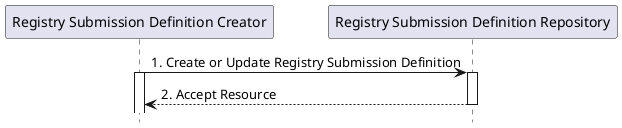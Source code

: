 /'
    This content is automatically generated from CREDS.xml by actorsandtransactions.xslt
'/
@startuml
hide footbox
participant "Registry Submission Definition Creator" as RSDC
participant "Registry Submission Definition Repository" as RSDR
"RSDC" -> "RSDR" : 1. Create or Update Registry Submission Definition
activate "RSDC"
activate "RSDR"
"RSDR" --> "RSDC" : 2. Accept Resource
deactivate "RSDR"
@enduml
